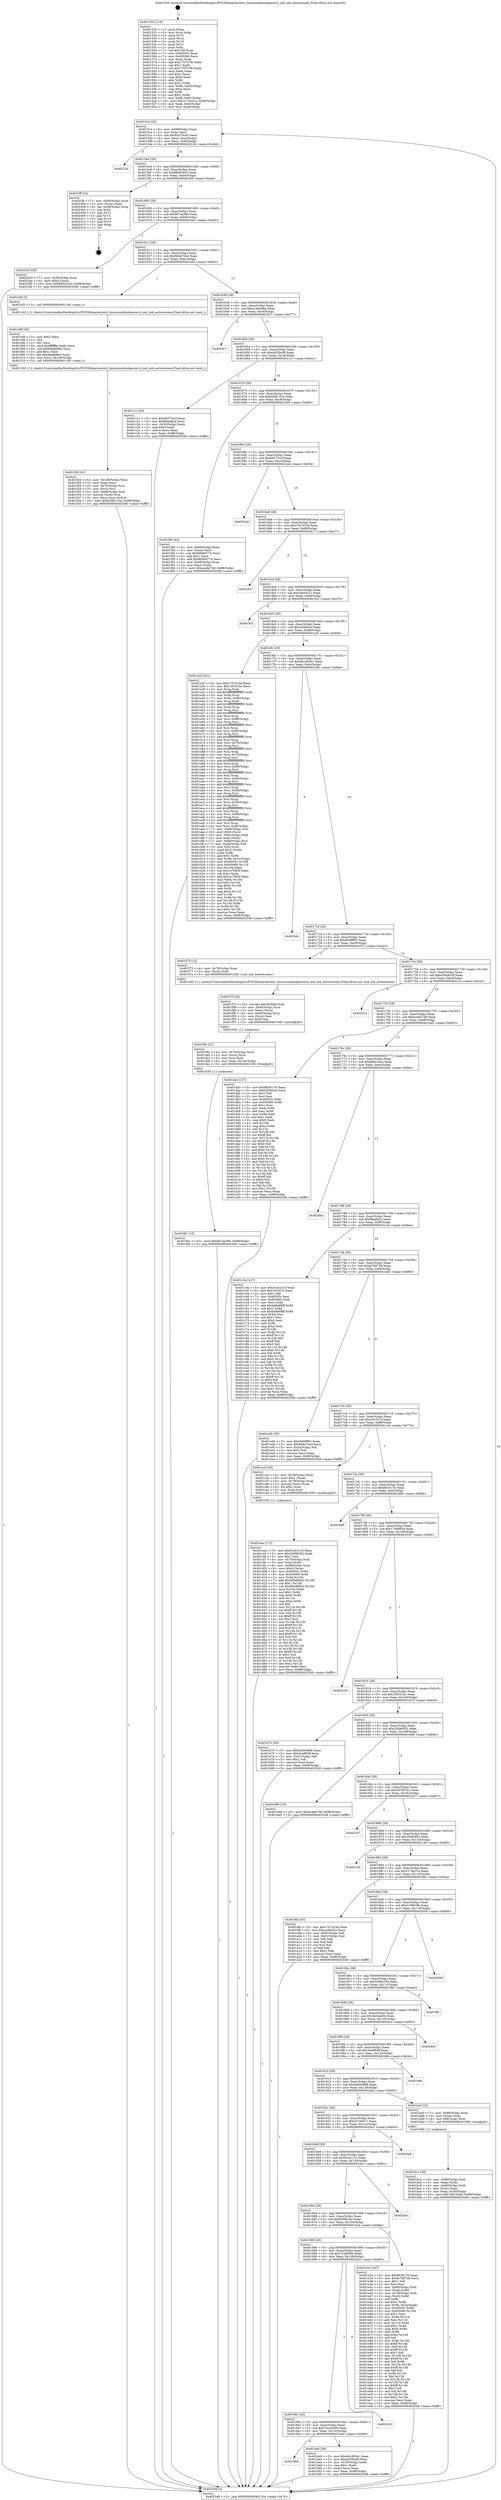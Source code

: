 digraph "0x401550" {
  label = "0x401550 (/mnt/c/Users/mathe/Desktop/tcc/POCII/binaries/extr_linuxsoundusbpower.h_snd_usb_autoresume_Final-ollvm.out::main(0))"
  labelloc = "t"
  node[shape=record]

  Entry [label="",width=0.3,height=0.3,shape=circle,fillcolor=black,style=filled]
  "0x4015c4" [label="{
     0x4015c4 [32]\l
     | [instrs]\l
     &nbsp;&nbsp;0x4015c4 \<+6\>: mov -0x98(%rbp),%eax\l
     &nbsp;&nbsp;0x4015ca \<+2\>: mov %eax,%ecx\l
     &nbsp;&nbsp;0x4015cc \<+6\>: sub $0x82e70c83,%ecx\l
     &nbsp;&nbsp;0x4015d2 \<+6\>: mov %eax,-0xac(%rbp)\l
     &nbsp;&nbsp;0x4015d8 \<+6\>: mov %ecx,-0xb0(%rbp)\l
     &nbsp;&nbsp;0x4015de \<+6\>: je 000000000040222d \<main+0xcdd\>\l
  }"]
  "0x40222d" [label="{
     0x40222d\l
  }", style=dashed]
  "0x4015e4" [label="{
     0x4015e4 [28]\l
     | [instrs]\l
     &nbsp;&nbsp;0x4015e4 \<+5\>: jmp 00000000004015e9 \<main+0x99\>\l
     &nbsp;&nbsp;0x4015e9 \<+6\>: mov -0xac(%rbp),%eax\l
     &nbsp;&nbsp;0x4015ef \<+5\>: sub $0x8800c420,%eax\l
     &nbsp;&nbsp;0x4015f4 \<+6\>: mov %eax,-0xb4(%rbp)\l
     &nbsp;&nbsp;0x4015fa \<+6\>: je 00000000004023ff \<main+0xeaf\>\l
  }"]
  Exit [label="",width=0.3,height=0.3,shape=circle,fillcolor=black,style=filled,peripheries=2]
  "0x4023ff" [label="{
     0x4023ff [24]\l
     | [instrs]\l
     &nbsp;&nbsp;0x4023ff \<+7\>: mov -0x90(%rbp),%rax\l
     &nbsp;&nbsp;0x402406 \<+2\>: mov (%rax),%eax\l
     &nbsp;&nbsp;0x402408 \<+4\>: lea -0x28(%rbp),%rsp\l
     &nbsp;&nbsp;0x40240c \<+1\>: pop %rbx\l
     &nbsp;&nbsp;0x40240d \<+2\>: pop %r12\l
     &nbsp;&nbsp;0x40240f \<+2\>: pop %r13\l
     &nbsp;&nbsp;0x402411 \<+2\>: pop %r14\l
     &nbsp;&nbsp;0x402413 \<+2\>: pop %r15\l
     &nbsp;&nbsp;0x402415 \<+1\>: pop %rbp\l
     &nbsp;&nbsp;0x402416 \<+1\>: ret\l
  }"]
  "0x401600" [label="{
     0x401600 [28]\l
     | [instrs]\l
     &nbsp;&nbsp;0x401600 \<+5\>: jmp 0000000000401605 \<main+0xb5\>\l
     &nbsp;&nbsp;0x401605 \<+6\>: mov -0xac(%rbp),%eax\l
     &nbsp;&nbsp;0x40160b \<+5\>: sub $0x9b7aa390,%eax\l
     &nbsp;&nbsp;0x401610 \<+6\>: mov %eax,-0xb8(%rbp)\l
     &nbsp;&nbsp;0x401616 \<+6\>: je 00000000004023e3 \<main+0xe93\>\l
  }"]
  "0x401fb1" [label="{
     0x401fb1 [15]\l
     | [instrs]\l
     &nbsp;&nbsp;0x401fb1 \<+10\>: movl $0x9b7aa390,-0x98(%rbp)\l
     &nbsp;&nbsp;0x401fbb \<+5\>: jmp 0000000000402548 \<main+0xff8\>\l
  }"]
  "0x4023e3" [label="{
     0x4023e3 [28]\l
     | [instrs]\l
     &nbsp;&nbsp;0x4023e3 \<+7\>: mov -0x90(%rbp),%rax\l
     &nbsp;&nbsp;0x4023ea \<+6\>: movl $0x0,(%rax)\l
     &nbsp;&nbsp;0x4023f0 \<+10\>: movl $0x8800c420,-0x98(%rbp)\l
     &nbsp;&nbsp;0x4023fa \<+5\>: jmp 0000000000402548 \<main+0xff8\>\l
  }"]
  "0x40161c" [label="{
     0x40161c [28]\l
     | [instrs]\l
     &nbsp;&nbsp;0x40161c \<+5\>: jmp 0000000000401621 \<main+0xd1\>\l
     &nbsp;&nbsp;0x401621 \<+6\>: mov -0xac(%rbp),%eax\l
     &nbsp;&nbsp;0x401627 \<+5\>: sub $0x9d4e70a3,%eax\l
     &nbsp;&nbsp;0x40162c \<+6\>: mov %eax,-0xbc(%rbp)\l
     &nbsp;&nbsp;0x401632 \<+6\>: je 0000000000401ef3 \<main+0x9a3\>\l
  }"]
  "0x401f9c" [label="{
     0x401f9c [21]\l
     | [instrs]\l
     &nbsp;&nbsp;0x401f9c \<+4\>: mov -0x70(%rbp),%rcx\l
     &nbsp;&nbsp;0x401fa0 \<+3\>: mov (%rcx),%rcx\l
     &nbsp;&nbsp;0x401fa3 \<+3\>: mov %rcx,%rdi\l
     &nbsp;&nbsp;0x401fa6 \<+6\>: mov %eax,-0x14c(%rbp)\l
     &nbsp;&nbsp;0x401fac \<+5\>: call 0000000000401030 \<free@plt\>\l
     | [calls]\l
     &nbsp;&nbsp;0x401030 \{1\} (unknown)\l
  }"]
  "0x401ef3" [label="{
     0x401ef3 [5]\l
     | [instrs]\l
     &nbsp;&nbsp;0x401ef3 \<+5\>: call 0000000000401160 \<next_i\>\l
     | [calls]\l
     &nbsp;&nbsp;0x401160 \{1\} (/mnt/c/Users/mathe/Desktop/tcc/POCII/binaries/extr_linuxsoundusbpower.h_snd_usb_autoresume_Final-ollvm.out::next_i)\l
  }"]
  "0x401638" [label="{
     0x401638 [28]\l
     | [instrs]\l
     &nbsp;&nbsp;0x401638 \<+5\>: jmp 000000000040163d \<main+0xed\>\l
     &nbsp;&nbsp;0x40163d \<+6\>: mov -0xac(%rbp),%eax\l
     &nbsp;&nbsp;0x401643 \<+5\>: sub $0xa16b406a,%eax\l
     &nbsp;&nbsp;0x401648 \<+6\>: mov %eax,-0xc0(%rbp)\l
     &nbsp;&nbsp;0x40164e \<+6\>: je 00000000004020c7 \<main+0xb77\>\l
  }"]
  "0x401f7f" [label="{
     0x401f7f [29]\l
     | [instrs]\l
     &nbsp;&nbsp;0x401f7f \<+10\>: movabs $0x4030d6,%rdi\l
     &nbsp;&nbsp;0x401f89 \<+4\>: mov -0x60(%rbp),%rcx\l
     &nbsp;&nbsp;0x401f8d \<+2\>: mov %eax,(%rcx)\l
     &nbsp;&nbsp;0x401f8f \<+4\>: mov -0x60(%rbp),%rcx\l
     &nbsp;&nbsp;0x401f93 \<+2\>: mov (%rcx),%esi\l
     &nbsp;&nbsp;0x401f95 \<+2\>: mov $0x0,%al\l
     &nbsp;&nbsp;0x401f97 \<+5\>: call 0000000000401040 \<printf@plt\>\l
     | [calls]\l
     &nbsp;&nbsp;0x401040 \{1\} (unknown)\l
  }"]
  "0x4020c7" [label="{
     0x4020c7\l
  }", style=dashed]
  "0x401654" [label="{
     0x401654 [28]\l
     | [instrs]\l
     &nbsp;&nbsp;0x401654 \<+5\>: jmp 0000000000401659 \<main+0x109\>\l
     &nbsp;&nbsp;0x401659 \<+6\>: mov -0xac(%rbp),%eax\l
     &nbsp;&nbsp;0x40165f \<+5\>: sub $0xad35bcf8,%eax\l
     &nbsp;&nbsp;0x401664 \<+6\>: mov %eax,-0xc4(%rbp)\l
     &nbsp;&nbsp;0x40166a \<+6\>: je 0000000000401c1c \<main+0x6cc\>\l
  }"]
  "0x401f20" [label="{
     0x401f20 [41]\l
     | [instrs]\l
     &nbsp;&nbsp;0x401f20 \<+6\>: mov -0x148(%rbp),%ecx\l
     &nbsp;&nbsp;0x401f26 \<+3\>: imul %eax,%ecx\l
     &nbsp;&nbsp;0x401f29 \<+4\>: mov -0x70(%rbp),%rsi\l
     &nbsp;&nbsp;0x401f2d \<+3\>: mov (%rsi),%rsi\l
     &nbsp;&nbsp;0x401f30 \<+4\>: mov -0x68(%rbp),%rdi\l
     &nbsp;&nbsp;0x401f34 \<+3\>: movslq (%rdi),%rdi\l
     &nbsp;&nbsp;0x401f37 \<+3\>: mov %ecx,(%rsi,%rdi,4)\l
     &nbsp;&nbsp;0x401f3a \<+10\>: movl $0xb2d81334,-0x98(%rbp)\l
     &nbsp;&nbsp;0x401f44 \<+5\>: jmp 0000000000402548 \<main+0xff8\>\l
  }"]
  "0x401c1c" [label="{
     0x401c1c [30]\l
     | [instrs]\l
     &nbsp;&nbsp;0x401c1c \<+5\>: mov $0xbb573ccf,%eax\l
     &nbsp;&nbsp;0x401c21 \<+5\>: mov $0xf0eafd2a,%ecx\l
     &nbsp;&nbsp;0x401c26 \<+3\>: mov -0x30(%rbp),%edx\l
     &nbsp;&nbsp;0x401c29 \<+3\>: cmp $0x0,%edx\l
     &nbsp;&nbsp;0x401c2c \<+3\>: cmove %ecx,%eax\l
     &nbsp;&nbsp;0x401c2f \<+6\>: mov %eax,-0x98(%rbp)\l
     &nbsp;&nbsp;0x401c35 \<+5\>: jmp 0000000000402548 \<main+0xff8\>\l
  }"]
  "0x401670" [label="{
     0x401670 [28]\l
     | [instrs]\l
     &nbsp;&nbsp;0x401670 \<+5\>: jmp 0000000000401675 \<main+0x125\>\l
     &nbsp;&nbsp;0x401675 \<+6\>: mov -0xac(%rbp),%eax\l
     &nbsp;&nbsp;0x40167b \<+5\>: sub $0xb2d81334,%eax\l
     &nbsp;&nbsp;0x401680 \<+6\>: mov %eax,-0xc8(%rbp)\l
     &nbsp;&nbsp;0x401686 \<+6\>: je 0000000000401f49 \<main+0x9f9\>\l
  }"]
  "0x401ef8" [label="{
     0x401ef8 [40]\l
     | [instrs]\l
     &nbsp;&nbsp;0x401ef8 \<+5\>: mov $0x2,%ecx\l
     &nbsp;&nbsp;0x401efd \<+1\>: cltd\l
     &nbsp;&nbsp;0x401efe \<+2\>: idiv %ecx\l
     &nbsp;&nbsp;0x401f00 \<+6\>: imul $0xfffffffe,%edx,%ecx\l
     &nbsp;&nbsp;0x401f06 \<+6\>: sub $0x8de8e8b0,%ecx\l
     &nbsp;&nbsp;0x401f0c \<+3\>: add $0x1,%ecx\l
     &nbsp;&nbsp;0x401f0f \<+6\>: add $0x8de8e8b0,%ecx\l
     &nbsp;&nbsp;0x401f15 \<+6\>: mov %ecx,-0x148(%rbp)\l
     &nbsp;&nbsp;0x401f1b \<+5\>: call 0000000000401160 \<next_i\>\l
     | [calls]\l
     &nbsp;&nbsp;0x401160 \{1\} (/mnt/c/Users/mathe/Desktop/tcc/POCII/binaries/extr_linuxsoundusbpower.h_snd_usb_autoresume_Final-ollvm.out::next_i)\l
  }"]
  "0x401f49" [label="{
     0x401f49 [42]\l
     | [instrs]\l
     &nbsp;&nbsp;0x401f49 \<+4\>: mov -0x68(%rbp),%rax\l
     &nbsp;&nbsp;0x401f4d \<+2\>: mov (%rax),%ecx\l
     &nbsp;&nbsp;0x401f4f \<+6\>: sub $0x8066d774,%ecx\l
     &nbsp;&nbsp;0x401f55 \<+3\>: add $0x1,%ecx\l
     &nbsp;&nbsp;0x401f58 \<+6\>: add $0x8066d774,%ecx\l
     &nbsp;&nbsp;0x401f5e \<+4\>: mov -0x68(%rbp),%rax\l
     &nbsp;&nbsp;0x401f62 \<+2\>: mov %ecx,(%rax)\l
     &nbsp;&nbsp;0x401f64 \<+10\>: movl $0xeca6d748,-0x98(%rbp)\l
     &nbsp;&nbsp;0x401f6e \<+5\>: jmp 0000000000402548 \<main+0xff8\>\l
  }"]
  "0x40168c" [label="{
     0x40168c [28]\l
     | [instrs]\l
     &nbsp;&nbsp;0x40168c \<+5\>: jmp 0000000000401691 \<main+0x141\>\l
     &nbsp;&nbsp;0x401691 \<+6\>: mov -0xac(%rbp),%eax\l
     &nbsp;&nbsp;0x401697 \<+5\>: sub $0xbb573ccf,%eax\l
     &nbsp;&nbsp;0x40169c \<+6\>: mov %eax,-0xcc(%rbp)\l
     &nbsp;&nbsp;0x4016a2 \<+6\>: je 00000000004022a4 \<main+0xd54\>\l
  }"]
  "0x401cea" [label="{
     0x401cea [172]\l
     | [instrs]\l
     &nbsp;&nbsp;0x401cea \<+5\>: mov $0x5ccb1c10,%ecx\l
     &nbsp;&nbsp;0x401cef \<+5\>: mov $0x22696502,%edx\l
     &nbsp;&nbsp;0x401cf4 \<+3\>: mov $0x1,%sil\l
     &nbsp;&nbsp;0x401cf7 \<+4\>: mov -0x70(%rbp),%rdi\l
     &nbsp;&nbsp;0x401cfb \<+3\>: mov %rax,(%rdi)\l
     &nbsp;&nbsp;0x401cfe \<+4\>: mov -0x68(%rbp),%rax\l
     &nbsp;&nbsp;0x401d02 \<+6\>: movl $0x0,(%rax)\l
     &nbsp;&nbsp;0x401d08 \<+8\>: mov 0x40505c,%r8d\l
     &nbsp;&nbsp;0x401d10 \<+8\>: mov 0x405060,%r9d\l
     &nbsp;&nbsp;0x401d18 \<+3\>: mov %r8d,%r10d\l
     &nbsp;&nbsp;0x401d1b \<+7\>: add $0x665d6802,%r10d\l
     &nbsp;&nbsp;0x401d22 \<+4\>: sub $0x1,%r10d\l
     &nbsp;&nbsp;0x401d26 \<+7\>: sub $0x665d6802,%r10d\l
     &nbsp;&nbsp;0x401d2d \<+4\>: imul %r10d,%r8d\l
     &nbsp;&nbsp;0x401d31 \<+4\>: and $0x1,%r8d\l
     &nbsp;&nbsp;0x401d35 \<+4\>: cmp $0x0,%r8d\l
     &nbsp;&nbsp;0x401d39 \<+4\>: sete %r11b\l
     &nbsp;&nbsp;0x401d3d \<+4\>: cmp $0xa,%r9d\l
     &nbsp;&nbsp;0x401d41 \<+3\>: setl %bl\l
     &nbsp;&nbsp;0x401d44 \<+3\>: mov %r11b,%r14b\l
     &nbsp;&nbsp;0x401d47 \<+4\>: xor $0xff,%r14b\l
     &nbsp;&nbsp;0x401d4b \<+3\>: mov %bl,%r15b\l
     &nbsp;&nbsp;0x401d4e \<+4\>: xor $0xff,%r15b\l
     &nbsp;&nbsp;0x401d52 \<+4\>: xor $0x1,%sil\l
     &nbsp;&nbsp;0x401d56 \<+3\>: mov %r14b,%r12b\l
     &nbsp;&nbsp;0x401d59 \<+4\>: and $0xff,%r12b\l
     &nbsp;&nbsp;0x401d5d \<+3\>: and %sil,%r11b\l
     &nbsp;&nbsp;0x401d60 \<+3\>: mov %r15b,%r13b\l
     &nbsp;&nbsp;0x401d63 \<+4\>: and $0xff,%r13b\l
     &nbsp;&nbsp;0x401d67 \<+3\>: and %sil,%bl\l
     &nbsp;&nbsp;0x401d6a \<+3\>: or %r11b,%r12b\l
     &nbsp;&nbsp;0x401d6d \<+3\>: or %bl,%r13b\l
     &nbsp;&nbsp;0x401d70 \<+3\>: xor %r13b,%r12b\l
     &nbsp;&nbsp;0x401d73 \<+3\>: or %r15b,%r14b\l
     &nbsp;&nbsp;0x401d76 \<+4\>: xor $0xff,%r14b\l
     &nbsp;&nbsp;0x401d7a \<+4\>: or $0x1,%sil\l
     &nbsp;&nbsp;0x401d7e \<+3\>: and %sil,%r14b\l
     &nbsp;&nbsp;0x401d81 \<+3\>: or %r14b,%r12b\l
     &nbsp;&nbsp;0x401d84 \<+4\>: test $0x1,%r12b\l
     &nbsp;&nbsp;0x401d88 \<+3\>: cmovne %edx,%ecx\l
     &nbsp;&nbsp;0x401d8b \<+6\>: mov %ecx,-0x98(%rbp)\l
     &nbsp;&nbsp;0x401d91 \<+5\>: jmp 0000000000402548 \<main+0xff8\>\l
  }"]
  "0x4022a4" [label="{
     0x4022a4\l
  }", style=dashed]
  "0x4016a8" [label="{
     0x4016a8 [28]\l
     | [instrs]\l
     &nbsp;&nbsp;0x4016a8 \<+5\>: jmp 00000000004016ad \<main+0x15d\>\l
     &nbsp;&nbsp;0x4016ad \<+6\>: mov -0xac(%rbp),%eax\l
     &nbsp;&nbsp;0x4016b3 \<+5\>: sub $0xc7d7433d,%eax\l
     &nbsp;&nbsp;0x4016b8 \<+6\>: mov %eax,-0xd0(%rbp)\l
     &nbsp;&nbsp;0x4016be \<+6\>: je 0000000000402417 \<main+0xec7\>\l
  }"]
  "0x4019b8" [label="{
     0x4019b8\l
  }", style=dashed]
  "0x402417" [label="{
     0x402417\l
  }", style=dashed]
  "0x4016c4" [label="{
     0x4016c4 [28]\l
     | [instrs]\l
     &nbsp;&nbsp;0x4016c4 \<+5\>: jmp 00000000004016c9 \<main+0x179\>\l
     &nbsp;&nbsp;0x4016c9 \<+6\>: mov -0xac(%rbp),%eax\l
     &nbsp;&nbsp;0x4016cf \<+5\>: sub $0xc9c03c21,%eax\l
     &nbsp;&nbsp;0x4016d4 \<+6\>: mov %eax,-0xd4(%rbp)\l
     &nbsp;&nbsp;0x4016da \<+6\>: je 0000000000401fc0 \<main+0xa70\>\l
  }"]
  "0x401be0" [label="{
     0x401be0 [30]\l
     | [instrs]\l
     &nbsp;&nbsp;0x401be0 \<+5\>: mov $0xdb1d05e1,%eax\l
     &nbsp;&nbsp;0x401be5 \<+5\>: mov $0xad35bcf8,%ecx\l
     &nbsp;&nbsp;0x401bea \<+3\>: mov -0x30(%rbp),%edx\l
     &nbsp;&nbsp;0x401bed \<+3\>: cmp $0x1,%edx\l
     &nbsp;&nbsp;0x401bf0 \<+3\>: cmovl %ecx,%eax\l
     &nbsp;&nbsp;0x401bf3 \<+6\>: mov %eax,-0x98(%rbp)\l
     &nbsp;&nbsp;0x401bf9 \<+5\>: jmp 0000000000402548 \<main+0xff8\>\l
  }"]
  "0x401fc0" [label="{
     0x401fc0\l
  }", style=dashed]
  "0x4016e0" [label="{
     0x4016e0 [28]\l
     | [instrs]\l
     &nbsp;&nbsp;0x4016e0 \<+5\>: jmp 00000000004016e5 \<main+0x195\>\l
     &nbsp;&nbsp;0x4016e5 \<+6\>: mov -0xac(%rbp),%eax\l
     &nbsp;&nbsp;0x4016eb \<+5\>: sub $0xce38ef1e,%eax\l
     &nbsp;&nbsp;0x4016f0 \<+6\>: mov %eax,-0xd8(%rbp)\l
     &nbsp;&nbsp;0x4016f6 \<+6\>: je 0000000000401a2f \<main+0x4df\>\l
  }"]
  "0x40199c" [label="{
     0x40199c [28]\l
     | [instrs]\l
     &nbsp;&nbsp;0x40199c \<+5\>: jmp 00000000004019a1 \<main+0x451\>\l
     &nbsp;&nbsp;0x4019a1 \<+6\>: mov -0xac(%rbp),%eax\l
     &nbsp;&nbsp;0x4019a7 \<+5\>: sub $0x74a102dd,%eax\l
     &nbsp;&nbsp;0x4019ac \<+6\>: mov %eax,-0x13c(%rbp)\l
     &nbsp;&nbsp;0x4019b2 \<+6\>: je 0000000000401be0 \<main+0x690\>\l
  }"]
  "0x401a2f" [label="{
     0x401a2f [321]\l
     | [instrs]\l
     &nbsp;&nbsp;0x401a2f \<+5\>: mov $0xc7d7433d,%eax\l
     &nbsp;&nbsp;0x401a34 \<+5\>: mov $0x1f9521bc,%ecx\l
     &nbsp;&nbsp;0x401a39 \<+3\>: mov %rsp,%rdx\l
     &nbsp;&nbsp;0x401a3c \<+4\>: add $0xfffffffffffffff0,%rdx\l
     &nbsp;&nbsp;0x401a40 \<+3\>: mov %rdx,%rsp\l
     &nbsp;&nbsp;0x401a43 \<+7\>: mov %rdx,-0x90(%rbp)\l
     &nbsp;&nbsp;0x401a4a \<+3\>: mov %rsp,%rdx\l
     &nbsp;&nbsp;0x401a4d \<+4\>: add $0xfffffffffffffff0,%rdx\l
     &nbsp;&nbsp;0x401a51 \<+3\>: mov %rdx,%rsp\l
     &nbsp;&nbsp;0x401a54 \<+3\>: mov %rsp,%rsi\l
     &nbsp;&nbsp;0x401a57 \<+4\>: add $0xfffffffffffffff0,%rsi\l
     &nbsp;&nbsp;0x401a5b \<+3\>: mov %rsi,%rsp\l
     &nbsp;&nbsp;0x401a5e \<+7\>: mov %rsi,-0x88(%rbp)\l
     &nbsp;&nbsp;0x401a65 \<+3\>: mov %rsp,%rsi\l
     &nbsp;&nbsp;0x401a68 \<+4\>: add $0xfffffffffffffff0,%rsi\l
     &nbsp;&nbsp;0x401a6c \<+3\>: mov %rsi,%rsp\l
     &nbsp;&nbsp;0x401a6f \<+4\>: mov %rsi,-0x80(%rbp)\l
     &nbsp;&nbsp;0x401a73 \<+3\>: mov %rsp,%rsi\l
     &nbsp;&nbsp;0x401a76 \<+4\>: add $0xfffffffffffffff0,%rsi\l
     &nbsp;&nbsp;0x401a7a \<+3\>: mov %rsi,%rsp\l
     &nbsp;&nbsp;0x401a7d \<+4\>: mov %rsi,-0x78(%rbp)\l
     &nbsp;&nbsp;0x401a81 \<+3\>: mov %rsp,%rsi\l
     &nbsp;&nbsp;0x401a84 \<+4\>: add $0xfffffffffffffff0,%rsi\l
     &nbsp;&nbsp;0x401a88 \<+3\>: mov %rsi,%rsp\l
     &nbsp;&nbsp;0x401a8b \<+4\>: mov %rsi,-0x70(%rbp)\l
     &nbsp;&nbsp;0x401a8f \<+3\>: mov %rsp,%rsi\l
     &nbsp;&nbsp;0x401a92 \<+4\>: add $0xfffffffffffffff0,%rsi\l
     &nbsp;&nbsp;0x401a96 \<+3\>: mov %rsi,%rsp\l
     &nbsp;&nbsp;0x401a99 \<+4\>: mov %rsi,-0x68(%rbp)\l
     &nbsp;&nbsp;0x401a9d \<+3\>: mov %rsp,%rsi\l
     &nbsp;&nbsp;0x401aa0 \<+4\>: add $0xfffffffffffffff0,%rsi\l
     &nbsp;&nbsp;0x401aa4 \<+3\>: mov %rsi,%rsp\l
     &nbsp;&nbsp;0x401aa7 \<+4\>: mov %rsi,-0x60(%rbp)\l
     &nbsp;&nbsp;0x401aab \<+3\>: mov %rsp,%rsi\l
     &nbsp;&nbsp;0x401aae \<+4\>: add $0xfffffffffffffff0,%rsi\l
     &nbsp;&nbsp;0x401ab2 \<+3\>: mov %rsi,%rsp\l
     &nbsp;&nbsp;0x401ab5 \<+4\>: mov %rsi,-0x58(%rbp)\l
     &nbsp;&nbsp;0x401ab9 \<+3\>: mov %rsp,%rsi\l
     &nbsp;&nbsp;0x401abc \<+4\>: add $0xfffffffffffffff0,%rsi\l
     &nbsp;&nbsp;0x401ac0 \<+3\>: mov %rsi,%rsp\l
     &nbsp;&nbsp;0x401ac3 \<+4\>: mov %rsi,-0x50(%rbp)\l
     &nbsp;&nbsp;0x401ac7 \<+3\>: mov %rsp,%rsi\l
     &nbsp;&nbsp;0x401aca \<+4\>: add $0xfffffffffffffff0,%rsi\l
     &nbsp;&nbsp;0x401ace \<+3\>: mov %rsi,%rsp\l
     &nbsp;&nbsp;0x401ad1 \<+4\>: mov %rsi,-0x48(%rbp)\l
     &nbsp;&nbsp;0x401ad5 \<+3\>: mov %rsp,%rsi\l
     &nbsp;&nbsp;0x401ad8 \<+4\>: add $0xfffffffffffffff0,%rsi\l
     &nbsp;&nbsp;0x401adc \<+3\>: mov %rsi,%rsp\l
     &nbsp;&nbsp;0x401adf \<+4\>: mov %rsi,-0x40(%rbp)\l
     &nbsp;&nbsp;0x401ae3 \<+7\>: mov -0x90(%rbp),%rsi\l
     &nbsp;&nbsp;0x401aea \<+6\>: movl $0x0,(%rsi)\l
     &nbsp;&nbsp;0x401af0 \<+6\>: mov -0x9c(%rbp),%edi\l
     &nbsp;&nbsp;0x401af6 \<+2\>: mov %edi,(%rdx)\l
     &nbsp;&nbsp;0x401af8 \<+7\>: mov -0x88(%rbp),%rsi\l
     &nbsp;&nbsp;0x401aff \<+7\>: mov -0xa8(%rbp),%r8\l
     &nbsp;&nbsp;0x401b06 \<+3\>: mov %r8,(%rsi)\l
     &nbsp;&nbsp;0x401b09 \<+3\>: cmpl $0x2,(%rdx)\l
     &nbsp;&nbsp;0x401b0c \<+4\>: setne %r9b\l
     &nbsp;&nbsp;0x401b10 \<+4\>: and $0x1,%r9b\l
     &nbsp;&nbsp;0x401b14 \<+4\>: mov %r9b,-0x31(%rbp)\l
     &nbsp;&nbsp;0x401b18 \<+8\>: mov 0x40505c,%r10d\l
     &nbsp;&nbsp;0x401b20 \<+8\>: mov 0x405060,%r11d\l
     &nbsp;&nbsp;0x401b28 \<+3\>: mov %r10d,%ebx\l
     &nbsp;&nbsp;0x401b2b \<+6\>: sub $0x1e7f4f3f,%ebx\l
     &nbsp;&nbsp;0x401b31 \<+3\>: sub $0x1,%ebx\l
     &nbsp;&nbsp;0x401b34 \<+6\>: add $0x1e7f4f3f,%ebx\l
     &nbsp;&nbsp;0x401b3a \<+4\>: imul %ebx,%r10d\l
     &nbsp;&nbsp;0x401b3e \<+4\>: and $0x1,%r10d\l
     &nbsp;&nbsp;0x401b42 \<+4\>: cmp $0x0,%r10d\l
     &nbsp;&nbsp;0x401b46 \<+4\>: sete %r9b\l
     &nbsp;&nbsp;0x401b4a \<+4\>: cmp $0xa,%r11d\l
     &nbsp;&nbsp;0x401b4e \<+4\>: setl %r14b\l
     &nbsp;&nbsp;0x401b52 \<+3\>: mov %r9b,%r15b\l
     &nbsp;&nbsp;0x401b55 \<+3\>: and %r14b,%r15b\l
     &nbsp;&nbsp;0x401b58 \<+3\>: xor %r14b,%r9b\l
     &nbsp;&nbsp;0x401b5b \<+3\>: or %r9b,%r15b\l
     &nbsp;&nbsp;0x401b5e \<+4\>: test $0x1,%r15b\l
     &nbsp;&nbsp;0x401b62 \<+3\>: cmovne %ecx,%eax\l
     &nbsp;&nbsp;0x401b65 \<+6\>: mov %eax,-0x98(%rbp)\l
     &nbsp;&nbsp;0x401b6b \<+5\>: jmp 0000000000402548 \<main+0xff8\>\l
  }"]
  "0x4016fc" [label="{
     0x4016fc [28]\l
     | [instrs]\l
     &nbsp;&nbsp;0x4016fc \<+5\>: jmp 0000000000401701 \<main+0x1b1\>\l
     &nbsp;&nbsp;0x401701 \<+6\>: mov -0xac(%rbp),%eax\l
     &nbsp;&nbsp;0x401707 \<+5\>: sub $0xdb1d05e1,%eax\l
     &nbsp;&nbsp;0x40170c \<+6\>: mov %eax,-0xdc(%rbp)\l
     &nbsp;&nbsp;0x401712 \<+6\>: je 0000000000401bfe \<main+0x6ae\>\l
  }"]
  "0x4022b3" [label="{
     0x4022b3\l
  }", style=dashed]
  "0x401bfe" [label="{
     0x401bfe\l
  }", style=dashed]
  "0x401718" [label="{
     0x401718 [28]\l
     | [instrs]\l
     &nbsp;&nbsp;0x401718 \<+5\>: jmp 000000000040171d \<main+0x1cd\>\l
     &nbsp;&nbsp;0x40171d \<+6\>: mov -0xac(%rbp),%eax\l
     &nbsp;&nbsp;0x401723 \<+5\>: sub $0xdb58ff53,%eax\l
     &nbsp;&nbsp;0x401728 \<+6\>: mov %eax,-0xe0(%rbp)\l
     &nbsp;&nbsp;0x40172e \<+6\>: je 0000000000401f73 \<main+0xa23\>\l
  }"]
  "0x401980" [label="{
     0x401980 [28]\l
     | [instrs]\l
     &nbsp;&nbsp;0x401980 \<+5\>: jmp 0000000000401985 \<main+0x435\>\l
     &nbsp;&nbsp;0x401985 \<+6\>: mov -0xac(%rbp),%eax\l
     &nbsp;&nbsp;0x40198b \<+5\>: sub $0x7228f000,%eax\l
     &nbsp;&nbsp;0x401990 \<+6\>: mov %eax,-0x138(%rbp)\l
     &nbsp;&nbsp;0x401996 \<+6\>: je 00000000004022b3 \<main+0xd63\>\l
  }"]
  "0x401f73" [label="{
     0x401f73 [12]\l
     | [instrs]\l
     &nbsp;&nbsp;0x401f73 \<+4\>: mov -0x70(%rbp),%rax\l
     &nbsp;&nbsp;0x401f77 \<+3\>: mov (%rax),%rdi\l
     &nbsp;&nbsp;0x401f7a \<+5\>: call 00000000004013d0 \<snd_usb_autoresume\>\l
     | [calls]\l
     &nbsp;&nbsp;0x4013d0 \{1\} (/mnt/c/Users/mathe/Desktop/tcc/POCII/binaries/extr_linuxsoundusbpower.h_snd_usb_autoresume_Final-ollvm.out::snd_usb_autoresume)\l
  }"]
  "0x401734" [label="{
     0x401734 [28]\l
     | [instrs]\l
     &nbsp;&nbsp;0x401734 \<+5\>: jmp 0000000000401739 \<main+0x1e9\>\l
     &nbsp;&nbsp;0x401739 \<+6\>: mov -0xac(%rbp),%eax\l
     &nbsp;&nbsp;0x40173f \<+5\>: sub $0xe39442c8,%eax\l
     &nbsp;&nbsp;0x401744 \<+6\>: mov %eax,-0xe4(%rbp)\l
     &nbsp;&nbsp;0x40174a \<+6\>: je 000000000040221e \<main+0xcce\>\l
  }"]
  "0x401e2e" [label="{
     0x401e2e [167]\l
     | [instrs]\l
     &nbsp;&nbsp;0x401e2e \<+5\>: mov $0x8830176,%eax\l
     &nbsp;&nbsp;0x401e33 \<+5\>: mov $0xfe708728,%ecx\l
     &nbsp;&nbsp;0x401e38 \<+2\>: mov $0x1,%dl\l
     &nbsp;&nbsp;0x401e3a \<+2\>: xor %esi,%esi\l
     &nbsp;&nbsp;0x401e3c \<+4\>: mov -0x68(%rbp),%rdi\l
     &nbsp;&nbsp;0x401e40 \<+3\>: mov (%rdi),%r8d\l
     &nbsp;&nbsp;0x401e43 \<+4\>: mov -0x78(%rbp),%rdi\l
     &nbsp;&nbsp;0x401e47 \<+3\>: cmp (%rdi),%r8d\l
     &nbsp;&nbsp;0x401e4a \<+4\>: setl %r9b\l
     &nbsp;&nbsp;0x401e4e \<+4\>: and $0x1,%r9b\l
     &nbsp;&nbsp;0x401e52 \<+4\>: mov %r9b,-0x2a(%rbp)\l
     &nbsp;&nbsp;0x401e56 \<+8\>: mov 0x40505c,%r8d\l
     &nbsp;&nbsp;0x401e5e \<+8\>: mov 0x405060,%r10d\l
     &nbsp;&nbsp;0x401e66 \<+3\>: sub $0x1,%esi\l
     &nbsp;&nbsp;0x401e69 \<+3\>: mov %r8d,%r11d\l
     &nbsp;&nbsp;0x401e6c \<+3\>: add %esi,%r11d\l
     &nbsp;&nbsp;0x401e6f \<+4\>: imul %r11d,%r8d\l
     &nbsp;&nbsp;0x401e73 \<+4\>: and $0x1,%r8d\l
     &nbsp;&nbsp;0x401e77 \<+4\>: cmp $0x0,%r8d\l
     &nbsp;&nbsp;0x401e7b \<+4\>: sete %r9b\l
     &nbsp;&nbsp;0x401e7f \<+4\>: cmp $0xa,%r10d\l
     &nbsp;&nbsp;0x401e83 \<+3\>: setl %bl\l
     &nbsp;&nbsp;0x401e86 \<+3\>: mov %r9b,%r14b\l
     &nbsp;&nbsp;0x401e89 \<+4\>: xor $0xff,%r14b\l
     &nbsp;&nbsp;0x401e8d \<+3\>: mov %bl,%r15b\l
     &nbsp;&nbsp;0x401e90 \<+4\>: xor $0xff,%r15b\l
     &nbsp;&nbsp;0x401e94 \<+3\>: xor $0x1,%dl\l
     &nbsp;&nbsp;0x401e97 \<+3\>: mov %r14b,%r12b\l
     &nbsp;&nbsp;0x401e9a \<+4\>: and $0xff,%r12b\l
     &nbsp;&nbsp;0x401e9e \<+3\>: and %dl,%r9b\l
     &nbsp;&nbsp;0x401ea1 \<+3\>: mov %r15b,%r13b\l
     &nbsp;&nbsp;0x401ea4 \<+4\>: and $0xff,%r13b\l
     &nbsp;&nbsp;0x401ea8 \<+2\>: and %dl,%bl\l
     &nbsp;&nbsp;0x401eaa \<+3\>: or %r9b,%r12b\l
     &nbsp;&nbsp;0x401ead \<+3\>: or %bl,%r13b\l
     &nbsp;&nbsp;0x401eb0 \<+3\>: xor %r13b,%r12b\l
     &nbsp;&nbsp;0x401eb3 \<+3\>: or %r15b,%r14b\l
     &nbsp;&nbsp;0x401eb6 \<+4\>: xor $0xff,%r14b\l
     &nbsp;&nbsp;0x401eba \<+3\>: or $0x1,%dl\l
     &nbsp;&nbsp;0x401ebd \<+3\>: and %dl,%r14b\l
     &nbsp;&nbsp;0x401ec0 \<+3\>: or %r14b,%r12b\l
     &nbsp;&nbsp;0x401ec3 \<+4\>: test $0x1,%r12b\l
     &nbsp;&nbsp;0x401ec7 \<+3\>: cmovne %ecx,%eax\l
     &nbsp;&nbsp;0x401eca \<+6\>: mov %eax,-0x98(%rbp)\l
     &nbsp;&nbsp;0x401ed0 \<+5\>: jmp 0000000000402548 \<main+0xff8\>\l
  }"]
  "0x40221e" [label="{
     0x40221e\l
  }", style=dashed]
  "0x401750" [label="{
     0x401750 [28]\l
     | [instrs]\l
     &nbsp;&nbsp;0x401750 \<+5\>: jmp 0000000000401755 \<main+0x205\>\l
     &nbsp;&nbsp;0x401755 \<+6\>: mov -0xac(%rbp),%eax\l
     &nbsp;&nbsp;0x40175b \<+5\>: sub $0xeca6d748,%eax\l
     &nbsp;&nbsp;0x401760 \<+6\>: mov %eax,-0xe8(%rbp)\l
     &nbsp;&nbsp;0x401766 \<+6\>: je 0000000000401da5 \<main+0x855\>\l
  }"]
  "0x401964" [label="{
     0x401964 [28]\l
     | [instrs]\l
     &nbsp;&nbsp;0x401964 \<+5\>: jmp 0000000000401969 \<main+0x419\>\l
     &nbsp;&nbsp;0x401969 \<+6\>: mov -0xac(%rbp),%eax\l
     &nbsp;&nbsp;0x40196f \<+5\>: sub $0x62f0b2ee,%eax\l
     &nbsp;&nbsp;0x401974 \<+6\>: mov %eax,-0x134(%rbp)\l
     &nbsp;&nbsp;0x40197a \<+6\>: je 0000000000401e2e \<main+0x8de\>\l
  }"]
  "0x401da5" [label="{
     0x401da5 [137]\l
     | [instrs]\l
     &nbsp;&nbsp;0x401da5 \<+5\>: mov $0x8830176,%eax\l
     &nbsp;&nbsp;0x401daa \<+5\>: mov $0x62f0b2ee,%ecx\l
     &nbsp;&nbsp;0x401daf \<+2\>: mov $0x1,%dl\l
     &nbsp;&nbsp;0x401db1 \<+2\>: xor %esi,%esi\l
     &nbsp;&nbsp;0x401db3 \<+7\>: mov 0x40505c,%edi\l
     &nbsp;&nbsp;0x401dba \<+8\>: mov 0x405060,%r8d\l
     &nbsp;&nbsp;0x401dc2 \<+3\>: sub $0x1,%esi\l
     &nbsp;&nbsp;0x401dc5 \<+3\>: mov %edi,%r9d\l
     &nbsp;&nbsp;0x401dc8 \<+3\>: add %esi,%r9d\l
     &nbsp;&nbsp;0x401dcb \<+4\>: imul %r9d,%edi\l
     &nbsp;&nbsp;0x401dcf \<+3\>: and $0x1,%edi\l
     &nbsp;&nbsp;0x401dd2 \<+3\>: cmp $0x0,%edi\l
     &nbsp;&nbsp;0x401dd5 \<+4\>: sete %r10b\l
     &nbsp;&nbsp;0x401dd9 \<+4\>: cmp $0xa,%r8d\l
     &nbsp;&nbsp;0x401ddd \<+4\>: setl %r11b\l
     &nbsp;&nbsp;0x401de1 \<+3\>: mov %r10b,%bl\l
     &nbsp;&nbsp;0x401de4 \<+3\>: xor $0xff,%bl\l
     &nbsp;&nbsp;0x401de7 \<+3\>: mov %r11b,%r14b\l
     &nbsp;&nbsp;0x401dea \<+4\>: xor $0xff,%r14b\l
     &nbsp;&nbsp;0x401dee \<+3\>: xor $0x0,%dl\l
     &nbsp;&nbsp;0x401df1 \<+3\>: mov %bl,%r15b\l
     &nbsp;&nbsp;0x401df4 \<+4\>: and $0x0,%r15b\l
     &nbsp;&nbsp;0x401df8 \<+3\>: and %dl,%r10b\l
     &nbsp;&nbsp;0x401dfb \<+3\>: mov %r14b,%r12b\l
     &nbsp;&nbsp;0x401dfe \<+4\>: and $0x0,%r12b\l
     &nbsp;&nbsp;0x401e02 \<+3\>: and %dl,%r11b\l
     &nbsp;&nbsp;0x401e05 \<+3\>: or %r10b,%r15b\l
     &nbsp;&nbsp;0x401e08 \<+3\>: or %r11b,%r12b\l
     &nbsp;&nbsp;0x401e0b \<+3\>: xor %r12b,%r15b\l
     &nbsp;&nbsp;0x401e0e \<+3\>: or %r14b,%bl\l
     &nbsp;&nbsp;0x401e11 \<+3\>: xor $0xff,%bl\l
     &nbsp;&nbsp;0x401e14 \<+3\>: or $0x0,%dl\l
     &nbsp;&nbsp;0x401e17 \<+2\>: and %dl,%bl\l
     &nbsp;&nbsp;0x401e19 \<+3\>: or %bl,%r15b\l
     &nbsp;&nbsp;0x401e1c \<+4\>: test $0x1,%r15b\l
     &nbsp;&nbsp;0x401e20 \<+3\>: cmovne %ecx,%eax\l
     &nbsp;&nbsp;0x401e23 \<+6\>: mov %eax,-0x98(%rbp)\l
     &nbsp;&nbsp;0x401e29 \<+5\>: jmp 0000000000402548 \<main+0xff8\>\l
  }"]
  "0x40176c" [label="{
     0x40176c [28]\l
     | [instrs]\l
     &nbsp;&nbsp;0x40176c \<+5\>: jmp 0000000000401771 \<main+0x221\>\l
     &nbsp;&nbsp;0x401771 \<+6\>: mov -0xac(%rbp),%eax\l
     &nbsp;&nbsp;0x401777 \<+5\>: sub $0xed9c2ea3,%eax\l
     &nbsp;&nbsp;0x40177c \<+6\>: mov %eax,-0xec(%rbp)\l
     &nbsp;&nbsp;0x401782 \<+6\>: je 00000000004024be \<main+0xf6e\>\l
  }"]
  "0x40245c" [label="{
     0x40245c\l
  }", style=dashed]
  "0x4024be" [label="{
     0x4024be\l
  }", style=dashed]
  "0x401788" [label="{
     0x401788 [28]\l
     | [instrs]\l
     &nbsp;&nbsp;0x401788 \<+5\>: jmp 000000000040178d \<main+0x23d\>\l
     &nbsp;&nbsp;0x40178d \<+6\>: mov -0xac(%rbp),%eax\l
     &nbsp;&nbsp;0x401793 \<+5\>: sub $0xf0eafd2a,%eax\l
     &nbsp;&nbsp;0x401798 \<+6\>: mov %eax,-0xf0(%rbp)\l
     &nbsp;&nbsp;0x40179e \<+6\>: je 0000000000401c3a \<main+0x6ea\>\l
  }"]
  "0x401948" [label="{
     0x401948 [28]\l
     | [instrs]\l
     &nbsp;&nbsp;0x401948 \<+5\>: jmp 000000000040194d \<main+0x3fd\>\l
     &nbsp;&nbsp;0x40194d \<+6\>: mov -0xac(%rbp),%eax\l
     &nbsp;&nbsp;0x401953 \<+5\>: sub $0x5ccb1c10,%eax\l
     &nbsp;&nbsp;0x401958 \<+6\>: mov %eax,-0x130(%rbp)\l
     &nbsp;&nbsp;0x40195e \<+6\>: je 000000000040245c \<main+0xf0c\>\l
  }"]
  "0x401c3a" [label="{
     0x401c3a [147]\l
     | [instrs]\l
     &nbsp;&nbsp;0x401c3a \<+5\>: mov $0x5ccb1c10,%eax\l
     &nbsp;&nbsp;0x401c3f \<+5\>: mov $0x10c357a,%ecx\l
     &nbsp;&nbsp;0x401c44 \<+2\>: mov $0x1,%dl\l
     &nbsp;&nbsp;0x401c46 \<+7\>: mov 0x40505c,%esi\l
     &nbsp;&nbsp;0x401c4d \<+7\>: mov 0x405060,%edi\l
     &nbsp;&nbsp;0x401c54 \<+3\>: mov %esi,%r8d\l
     &nbsp;&nbsp;0x401c57 \<+7\>: add $0xbb8a88ff,%r8d\l
     &nbsp;&nbsp;0x401c5e \<+4\>: sub $0x1,%r8d\l
     &nbsp;&nbsp;0x401c62 \<+7\>: sub $0xbb8a88ff,%r8d\l
     &nbsp;&nbsp;0x401c69 \<+4\>: imul %r8d,%esi\l
     &nbsp;&nbsp;0x401c6d \<+3\>: and $0x1,%esi\l
     &nbsp;&nbsp;0x401c70 \<+3\>: cmp $0x0,%esi\l
     &nbsp;&nbsp;0x401c73 \<+4\>: sete %r9b\l
     &nbsp;&nbsp;0x401c77 \<+3\>: cmp $0xa,%edi\l
     &nbsp;&nbsp;0x401c7a \<+4\>: setl %r10b\l
     &nbsp;&nbsp;0x401c7e \<+3\>: mov %r9b,%r11b\l
     &nbsp;&nbsp;0x401c81 \<+4\>: xor $0xff,%r11b\l
     &nbsp;&nbsp;0x401c85 \<+3\>: mov %r10b,%bl\l
     &nbsp;&nbsp;0x401c88 \<+3\>: xor $0xff,%bl\l
     &nbsp;&nbsp;0x401c8b \<+3\>: xor $0x0,%dl\l
     &nbsp;&nbsp;0x401c8e \<+3\>: mov %r11b,%r14b\l
     &nbsp;&nbsp;0x401c91 \<+4\>: and $0x0,%r14b\l
     &nbsp;&nbsp;0x401c95 \<+3\>: and %dl,%r9b\l
     &nbsp;&nbsp;0x401c98 \<+3\>: mov %bl,%r15b\l
     &nbsp;&nbsp;0x401c9b \<+4\>: and $0x0,%r15b\l
     &nbsp;&nbsp;0x401c9f \<+3\>: and %dl,%r10b\l
     &nbsp;&nbsp;0x401ca2 \<+3\>: or %r9b,%r14b\l
     &nbsp;&nbsp;0x401ca5 \<+3\>: or %r10b,%r15b\l
     &nbsp;&nbsp;0x401ca8 \<+3\>: xor %r15b,%r14b\l
     &nbsp;&nbsp;0x401cab \<+3\>: or %bl,%r11b\l
     &nbsp;&nbsp;0x401cae \<+4\>: xor $0xff,%r11b\l
     &nbsp;&nbsp;0x401cb2 \<+3\>: or $0x0,%dl\l
     &nbsp;&nbsp;0x401cb5 \<+3\>: and %dl,%r11b\l
     &nbsp;&nbsp;0x401cb8 \<+3\>: or %r11b,%r14b\l
     &nbsp;&nbsp;0x401cbb \<+4\>: test $0x1,%r14b\l
     &nbsp;&nbsp;0x401cbf \<+3\>: cmovne %ecx,%eax\l
     &nbsp;&nbsp;0x401cc2 \<+6\>: mov %eax,-0x98(%rbp)\l
     &nbsp;&nbsp;0x401cc8 \<+5\>: jmp 0000000000402548 \<main+0xff8\>\l
  }"]
  "0x4017a4" [label="{
     0x4017a4 [28]\l
     | [instrs]\l
     &nbsp;&nbsp;0x4017a4 \<+5\>: jmp 00000000004017a9 \<main+0x259\>\l
     &nbsp;&nbsp;0x4017a9 \<+6\>: mov -0xac(%rbp),%eax\l
     &nbsp;&nbsp;0x4017af \<+5\>: sub $0xfe708728,%eax\l
     &nbsp;&nbsp;0x4017b4 \<+6\>: mov %eax,-0xf4(%rbp)\l
     &nbsp;&nbsp;0x4017ba \<+6\>: je 0000000000401ed5 \<main+0x985\>\l
  }"]
  "0x4020e5" [label="{
     0x4020e5\l
  }", style=dashed]
  "0x401ed5" [label="{
     0x401ed5 [30]\l
     | [instrs]\l
     &nbsp;&nbsp;0x401ed5 \<+5\>: mov $0xdb58ff53,%eax\l
     &nbsp;&nbsp;0x401eda \<+5\>: mov $0x9d4e70a3,%ecx\l
     &nbsp;&nbsp;0x401edf \<+3\>: mov -0x2a(%rbp),%dl\l
     &nbsp;&nbsp;0x401ee2 \<+3\>: test $0x1,%dl\l
     &nbsp;&nbsp;0x401ee5 \<+3\>: cmovne %ecx,%eax\l
     &nbsp;&nbsp;0x401ee8 \<+6\>: mov %eax,-0x98(%rbp)\l
     &nbsp;&nbsp;0x401eee \<+5\>: jmp 0000000000402548 \<main+0xff8\>\l
  }"]
  "0x4017c0" [label="{
     0x4017c0 [28]\l
     | [instrs]\l
     &nbsp;&nbsp;0x4017c0 \<+5\>: jmp 00000000004017c5 \<main+0x275\>\l
     &nbsp;&nbsp;0x4017c5 \<+6\>: mov -0xac(%rbp),%eax\l
     &nbsp;&nbsp;0x4017cb \<+5\>: sub $0x10c357a,%eax\l
     &nbsp;&nbsp;0x4017d0 \<+6\>: mov %eax,-0xf8(%rbp)\l
     &nbsp;&nbsp;0x4017d6 \<+6\>: je 0000000000401ccd \<main+0x77d\>\l
  }"]
  "0x401bc2" [label="{
     0x401bc2 [30]\l
     | [instrs]\l
     &nbsp;&nbsp;0x401bc2 \<+4\>: mov -0x80(%rbp),%rdi\l
     &nbsp;&nbsp;0x401bc6 \<+2\>: mov %eax,(%rdi)\l
     &nbsp;&nbsp;0x401bc8 \<+4\>: mov -0x80(%rbp),%rdi\l
     &nbsp;&nbsp;0x401bcc \<+2\>: mov (%rdi),%eax\l
     &nbsp;&nbsp;0x401bce \<+3\>: mov %eax,-0x30(%rbp)\l
     &nbsp;&nbsp;0x401bd1 \<+10\>: movl $0x74a102dd,-0x98(%rbp)\l
     &nbsp;&nbsp;0x401bdb \<+5\>: jmp 0000000000402548 \<main+0xff8\>\l
  }"]
  "0x401ccd" [label="{
     0x401ccd [29]\l
     | [instrs]\l
     &nbsp;&nbsp;0x401ccd \<+4\>: mov -0x78(%rbp),%rax\l
     &nbsp;&nbsp;0x401cd1 \<+6\>: movl $0x1,(%rax)\l
     &nbsp;&nbsp;0x401cd7 \<+4\>: mov -0x78(%rbp),%rax\l
     &nbsp;&nbsp;0x401cdb \<+3\>: movslq (%rax),%rax\l
     &nbsp;&nbsp;0x401cde \<+4\>: shl $0x2,%rax\l
     &nbsp;&nbsp;0x401ce2 \<+3\>: mov %rax,%rdi\l
     &nbsp;&nbsp;0x401ce5 \<+5\>: call 0000000000401050 \<malloc@plt\>\l
     | [calls]\l
     &nbsp;&nbsp;0x401050 \{1\} (unknown)\l
  }"]
  "0x4017dc" [label="{
     0x4017dc [28]\l
     | [instrs]\l
     &nbsp;&nbsp;0x4017dc \<+5\>: jmp 00000000004017e1 \<main+0x291\>\l
     &nbsp;&nbsp;0x4017e1 \<+6\>: mov -0xac(%rbp),%eax\l
     &nbsp;&nbsp;0x4017e7 \<+5\>: sub $0x8830176,%eax\l
     &nbsp;&nbsp;0x4017ec \<+6\>: mov %eax,-0xfc(%rbp)\l
     &nbsp;&nbsp;0x4017f2 \<+6\>: je 0000000000402499 \<main+0xf49\>\l
  }"]
  "0x40192c" [label="{
     0x40192c [28]\l
     | [instrs]\l
     &nbsp;&nbsp;0x40192c \<+5\>: jmp 0000000000401931 \<main+0x3e1\>\l
     &nbsp;&nbsp;0x401931 \<+6\>: mov -0xac(%rbp),%eax\l
     &nbsp;&nbsp;0x401937 \<+5\>: sub $0x527da671,%eax\l
     &nbsp;&nbsp;0x40193c \<+6\>: mov %eax,-0x12c(%rbp)\l
     &nbsp;&nbsp;0x401942 \<+6\>: je 00000000004020e5 \<main+0xb95\>\l
  }"]
  "0x402499" [label="{
     0x402499\l
  }", style=dashed]
  "0x4017f8" [label="{
     0x4017f8 [28]\l
     | [instrs]\l
     &nbsp;&nbsp;0x4017f8 \<+5\>: jmp 00000000004017fd \<main+0x2ad\>\l
     &nbsp;&nbsp;0x4017fd \<+6\>: mov -0xac(%rbp),%eax\l
     &nbsp;&nbsp;0x401803 \<+5\>: sub $0x17d4993e,%eax\l
     &nbsp;&nbsp;0x401808 \<+6\>: mov %eax,-0x100(%rbp)\l
     &nbsp;&nbsp;0x40180e \<+6\>: je 0000000000402539 \<main+0xfe9\>\l
  }"]
  "0x401baf" [label="{
     0x401baf [19]\l
     | [instrs]\l
     &nbsp;&nbsp;0x401baf \<+7\>: mov -0x88(%rbp),%rax\l
     &nbsp;&nbsp;0x401bb6 \<+3\>: mov (%rax),%rax\l
     &nbsp;&nbsp;0x401bb9 \<+4\>: mov 0x8(%rax),%rdi\l
     &nbsp;&nbsp;0x401bbd \<+5\>: call 0000000000401060 \<atoi@plt\>\l
     | [calls]\l
     &nbsp;&nbsp;0x401060 \{1\} (unknown)\l
  }"]
  "0x402539" [label="{
     0x402539\l
  }", style=dashed]
  "0x401814" [label="{
     0x401814 [28]\l
     | [instrs]\l
     &nbsp;&nbsp;0x401814 \<+5\>: jmp 0000000000401819 \<main+0x2c9\>\l
     &nbsp;&nbsp;0x401819 \<+6\>: mov -0xac(%rbp),%eax\l
     &nbsp;&nbsp;0x40181f \<+5\>: sub $0x1f9521bc,%eax\l
     &nbsp;&nbsp;0x401824 \<+6\>: mov %eax,-0x104(%rbp)\l
     &nbsp;&nbsp;0x40182a \<+6\>: je 0000000000401b70 \<main+0x620\>\l
  }"]
  "0x401910" [label="{
     0x401910 [28]\l
     | [instrs]\l
     &nbsp;&nbsp;0x401910 \<+5\>: jmp 0000000000401915 \<main+0x3c5\>\l
     &nbsp;&nbsp;0x401915 \<+6\>: mov -0xac(%rbp),%eax\l
     &nbsp;&nbsp;0x40191b \<+5\>: sub $0x4d00e888,%eax\l
     &nbsp;&nbsp;0x401920 \<+6\>: mov %eax,-0x128(%rbp)\l
     &nbsp;&nbsp;0x401926 \<+6\>: je 0000000000401baf \<main+0x65f\>\l
  }"]
  "0x401b70" [label="{
     0x401b70 [30]\l
     | [instrs]\l
     &nbsp;&nbsp;0x401b70 \<+5\>: mov $0x4d00e888,%eax\l
     &nbsp;&nbsp;0x401b75 \<+5\>: mov $0x3ee9f04f,%ecx\l
     &nbsp;&nbsp;0x401b7a \<+3\>: mov -0x31(%rbp),%dl\l
     &nbsp;&nbsp;0x401b7d \<+3\>: test $0x1,%dl\l
     &nbsp;&nbsp;0x401b80 \<+3\>: cmovne %ecx,%eax\l
     &nbsp;&nbsp;0x401b83 \<+6\>: mov %eax,-0x98(%rbp)\l
     &nbsp;&nbsp;0x401b89 \<+5\>: jmp 0000000000402548 \<main+0xff8\>\l
  }"]
  "0x401830" [label="{
     0x401830 [28]\l
     | [instrs]\l
     &nbsp;&nbsp;0x401830 \<+5\>: jmp 0000000000401835 \<main+0x2e5\>\l
     &nbsp;&nbsp;0x401835 \<+6\>: mov -0xac(%rbp),%eax\l
     &nbsp;&nbsp;0x40183b \<+5\>: sub $0x22696502,%eax\l
     &nbsp;&nbsp;0x401840 \<+6\>: mov %eax,-0x108(%rbp)\l
     &nbsp;&nbsp;0x401846 \<+6\>: je 0000000000401d96 \<main+0x846\>\l
  }"]
  "0x401b8e" [label="{
     0x401b8e\l
  }", style=dashed]
  "0x401d96" [label="{
     0x401d96 [15]\l
     | [instrs]\l
     &nbsp;&nbsp;0x401d96 \<+10\>: movl $0xeca6d748,-0x98(%rbp)\l
     &nbsp;&nbsp;0x401da0 \<+5\>: jmp 0000000000402548 \<main+0xff8\>\l
  }"]
  "0x40184c" [label="{
     0x40184c [28]\l
     | [instrs]\l
     &nbsp;&nbsp;0x40184c \<+5\>: jmp 0000000000401851 \<main+0x301\>\l
     &nbsp;&nbsp;0x401851 \<+6\>: mov -0xac(%rbp),%eax\l
     &nbsp;&nbsp;0x401857 \<+5\>: sub $0x2679b7e2,%eax\l
     &nbsp;&nbsp;0x40185c \<+6\>: mov %eax,-0x10c(%rbp)\l
     &nbsp;&nbsp;0x401862 \<+6\>: je 0000000000402257 \<main+0xd07\>\l
  }"]
  "0x4018f4" [label="{
     0x4018f4 [28]\l
     | [instrs]\l
     &nbsp;&nbsp;0x4018f4 \<+5\>: jmp 00000000004018f9 \<main+0x3a9\>\l
     &nbsp;&nbsp;0x4018f9 \<+6\>: mov -0xac(%rbp),%eax\l
     &nbsp;&nbsp;0x4018ff \<+5\>: sub $0x3ee9f04f,%eax\l
     &nbsp;&nbsp;0x401904 \<+6\>: mov %eax,-0x124(%rbp)\l
     &nbsp;&nbsp;0x40190a \<+6\>: je 0000000000401b8e \<main+0x63e\>\l
  }"]
  "0x402257" [label="{
     0x402257\l
  }", style=dashed]
  "0x401868" [label="{
     0x401868 [28]\l
     | [instrs]\l
     &nbsp;&nbsp;0x401868 \<+5\>: jmp 000000000040186d \<main+0x31d\>\l
     &nbsp;&nbsp;0x40186d \<+6\>: mov -0xac(%rbp),%eax\l
     &nbsp;&nbsp;0x401873 \<+5\>: sub $0x2f28c9b2,%eax\l
     &nbsp;&nbsp;0x401878 \<+6\>: mov %eax,-0x110(%rbp)\l
     &nbsp;&nbsp;0x40187e \<+6\>: je 0000000000402140 \<main+0xbf0\>\l
  }"]
  "0x4024e3" [label="{
     0x4024e3\l
  }", style=dashed]
  "0x402140" [label="{
     0x402140\l
  }", style=dashed]
  "0x401884" [label="{
     0x401884 [28]\l
     | [instrs]\l
     &nbsp;&nbsp;0x401884 \<+5\>: jmp 0000000000401889 \<main+0x339\>\l
     &nbsp;&nbsp;0x401889 \<+6\>: mov -0xac(%rbp),%eax\l
     &nbsp;&nbsp;0x40188f \<+5\>: sub $0x3174e31a,%eax\l
     &nbsp;&nbsp;0x401894 \<+6\>: mov %eax,-0x114(%rbp)\l
     &nbsp;&nbsp;0x40189a \<+6\>: je 00000000004019fa \<main+0x4aa\>\l
  }"]
  "0x4018d8" [label="{
     0x4018d8 [28]\l
     | [instrs]\l
     &nbsp;&nbsp;0x4018d8 \<+5\>: jmp 00000000004018dd \<main+0x38d\>\l
     &nbsp;&nbsp;0x4018dd \<+6\>: mov -0xac(%rbp),%eax\l
     &nbsp;&nbsp;0x4018e3 \<+5\>: sub $0x3e24ae54,%eax\l
     &nbsp;&nbsp;0x4018e8 \<+6\>: mov %eax,-0x120(%rbp)\l
     &nbsp;&nbsp;0x4018ee \<+6\>: je 00000000004024e3 \<main+0xf93\>\l
  }"]
  "0x4019fa" [label="{
     0x4019fa [53]\l
     | [instrs]\l
     &nbsp;&nbsp;0x4019fa \<+5\>: mov $0xc7d7433d,%eax\l
     &nbsp;&nbsp;0x4019ff \<+5\>: mov $0xce38ef1e,%ecx\l
     &nbsp;&nbsp;0x401a04 \<+6\>: mov -0x92(%rbp),%dl\l
     &nbsp;&nbsp;0x401a0a \<+7\>: mov -0x91(%rbp),%sil\l
     &nbsp;&nbsp;0x401a11 \<+3\>: mov %dl,%dil\l
     &nbsp;&nbsp;0x401a14 \<+3\>: and %sil,%dil\l
     &nbsp;&nbsp;0x401a17 \<+3\>: xor %sil,%dl\l
     &nbsp;&nbsp;0x401a1a \<+3\>: or %dl,%dil\l
     &nbsp;&nbsp;0x401a1d \<+4\>: test $0x1,%dil\l
     &nbsp;&nbsp;0x401a21 \<+3\>: cmovne %ecx,%eax\l
     &nbsp;&nbsp;0x401a24 \<+6\>: mov %eax,-0x98(%rbp)\l
     &nbsp;&nbsp;0x401a2a \<+5\>: jmp 0000000000402548 \<main+0xff8\>\l
  }"]
  "0x4018a0" [label="{
     0x4018a0 [28]\l
     | [instrs]\l
     &nbsp;&nbsp;0x4018a0 \<+5\>: jmp 00000000004018a5 \<main+0x355\>\l
     &nbsp;&nbsp;0x4018a5 \<+6\>: mov -0xac(%rbp),%eax\l
     &nbsp;&nbsp;0x4018ab \<+5\>: sub $0x319f0c9b,%eax\l
     &nbsp;&nbsp;0x4018b0 \<+6\>: mov %eax,-0x118(%rbp)\l
     &nbsp;&nbsp;0x4018b6 \<+6\>: je 0000000000402058 \<main+0xb08\>\l
  }"]
  "0x402548" [label="{
     0x402548 [5]\l
     | [instrs]\l
     &nbsp;&nbsp;0x402548 \<+5\>: jmp 00000000004015c4 \<main+0x74\>\l
  }"]
  "0x401550" [label="{
     0x401550 [116]\l
     | [instrs]\l
     &nbsp;&nbsp;0x401550 \<+1\>: push %rbp\l
     &nbsp;&nbsp;0x401551 \<+3\>: mov %rsp,%rbp\l
     &nbsp;&nbsp;0x401554 \<+2\>: push %r15\l
     &nbsp;&nbsp;0x401556 \<+2\>: push %r14\l
     &nbsp;&nbsp;0x401558 \<+2\>: push %r13\l
     &nbsp;&nbsp;0x40155a \<+2\>: push %r12\l
     &nbsp;&nbsp;0x40155c \<+1\>: push %rbx\l
     &nbsp;&nbsp;0x40155d \<+7\>: sub $0x158,%rsp\l
     &nbsp;&nbsp;0x401564 \<+7\>: mov 0x40505c,%eax\l
     &nbsp;&nbsp;0x40156b \<+7\>: mov 0x405060,%ecx\l
     &nbsp;&nbsp;0x401572 \<+2\>: mov %eax,%edx\l
     &nbsp;&nbsp;0x401574 \<+6\>: add $0x1767e7fb,%edx\l
     &nbsp;&nbsp;0x40157a \<+3\>: sub $0x1,%edx\l
     &nbsp;&nbsp;0x40157d \<+6\>: sub $0x1767e7fb,%edx\l
     &nbsp;&nbsp;0x401583 \<+3\>: imul %edx,%eax\l
     &nbsp;&nbsp;0x401586 \<+3\>: and $0x1,%eax\l
     &nbsp;&nbsp;0x401589 \<+3\>: cmp $0x0,%eax\l
     &nbsp;&nbsp;0x40158c \<+4\>: sete %r8b\l
     &nbsp;&nbsp;0x401590 \<+4\>: and $0x1,%r8b\l
     &nbsp;&nbsp;0x401594 \<+7\>: mov %r8b,-0x92(%rbp)\l
     &nbsp;&nbsp;0x40159b \<+3\>: cmp $0xa,%ecx\l
     &nbsp;&nbsp;0x40159e \<+4\>: setl %r8b\l
     &nbsp;&nbsp;0x4015a2 \<+4\>: and $0x1,%r8b\l
     &nbsp;&nbsp;0x4015a6 \<+7\>: mov %r8b,-0x91(%rbp)\l
     &nbsp;&nbsp;0x4015ad \<+10\>: movl $0x3174e31a,-0x98(%rbp)\l
     &nbsp;&nbsp;0x4015b7 \<+6\>: mov %edi,-0x9c(%rbp)\l
     &nbsp;&nbsp;0x4015bd \<+7\>: mov %rsi,-0xa8(%rbp)\l
  }"]
  "0x401ffd" [label="{
     0x401ffd\l
  }", style=dashed]
  "0x4018bc" [label="{
     0x4018bc [28]\l
     | [instrs]\l
     &nbsp;&nbsp;0x4018bc \<+5\>: jmp 00000000004018c1 \<main+0x371\>\l
     &nbsp;&nbsp;0x4018c1 \<+6\>: mov -0xac(%rbp),%eax\l
     &nbsp;&nbsp;0x4018c7 \<+5\>: sub $0x3298e10d,%eax\l
     &nbsp;&nbsp;0x4018cc \<+6\>: mov %eax,-0x11c(%rbp)\l
     &nbsp;&nbsp;0x4018d2 \<+6\>: je 0000000000401ffd \<main+0xaad\>\l
  }"]
  "0x402058" [label="{
     0x402058\l
  }", style=dashed]
  Entry -> "0x401550" [label=" 1"]
  "0x4015c4" -> "0x40222d" [label=" 0"]
  "0x4015c4" -> "0x4015e4" [label=" 20"]
  "0x4023ff" -> Exit [label=" 1"]
  "0x4015e4" -> "0x4023ff" [label=" 1"]
  "0x4015e4" -> "0x401600" [label=" 19"]
  "0x4023e3" -> "0x402548" [label=" 1"]
  "0x401600" -> "0x4023e3" [label=" 1"]
  "0x401600" -> "0x40161c" [label=" 18"]
  "0x401fb1" -> "0x402548" [label=" 1"]
  "0x40161c" -> "0x401ef3" [label=" 1"]
  "0x40161c" -> "0x401638" [label=" 17"]
  "0x401f9c" -> "0x401fb1" [label=" 1"]
  "0x401638" -> "0x4020c7" [label=" 0"]
  "0x401638" -> "0x401654" [label=" 17"]
  "0x401f7f" -> "0x401f9c" [label=" 1"]
  "0x401654" -> "0x401c1c" [label=" 1"]
  "0x401654" -> "0x401670" [label=" 16"]
  "0x401f73" -> "0x401f7f" [label=" 1"]
  "0x401670" -> "0x401f49" [label=" 1"]
  "0x401670" -> "0x40168c" [label=" 15"]
  "0x401f49" -> "0x402548" [label=" 1"]
  "0x40168c" -> "0x4022a4" [label=" 0"]
  "0x40168c" -> "0x4016a8" [label=" 15"]
  "0x401f20" -> "0x402548" [label=" 1"]
  "0x4016a8" -> "0x402417" [label=" 0"]
  "0x4016a8" -> "0x4016c4" [label=" 15"]
  "0x401ef8" -> "0x401f20" [label=" 1"]
  "0x4016c4" -> "0x401fc0" [label=" 0"]
  "0x4016c4" -> "0x4016e0" [label=" 15"]
  "0x401ef3" -> "0x401ef8" [label=" 1"]
  "0x4016e0" -> "0x401a2f" [label=" 1"]
  "0x4016e0" -> "0x4016fc" [label=" 14"]
  "0x401e2e" -> "0x402548" [label=" 2"]
  "0x4016fc" -> "0x401bfe" [label=" 0"]
  "0x4016fc" -> "0x401718" [label=" 14"]
  "0x401da5" -> "0x402548" [label=" 2"]
  "0x401718" -> "0x401f73" [label=" 1"]
  "0x401718" -> "0x401734" [label=" 13"]
  "0x401cea" -> "0x402548" [label=" 1"]
  "0x401734" -> "0x40221e" [label=" 0"]
  "0x401734" -> "0x401750" [label=" 13"]
  "0x401ccd" -> "0x401cea" [label=" 1"]
  "0x401750" -> "0x401da5" [label=" 2"]
  "0x401750" -> "0x40176c" [label=" 11"]
  "0x401c1c" -> "0x402548" [label=" 1"]
  "0x40176c" -> "0x4024be" [label=" 0"]
  "0x40176c" -> "0x401788" [label=" 11"]
  "0x401be0" -> "0x402548" [label=" 1"]
  "0x401788" -> "0x401c3a" [label=" 1"]
  "0x401788" -> "0x4017a4" [label=" 10"]
  "0x40199c" -> "0x401be0" [label=" 1"]
  "0x4017a4" -> "0x401ed5" [label=" 2"]
  "0x4017a4" -> "0x4017c0" [label=" 8"]
  "0x401ed5" -> "0x402548" [label=" 2"]
  "0x4017c0" -> "0x401ccd" [label=" 1"]
  "0x4017c0" -> "0x4017dc" [label=" 7"]
  "0x401980" -> "0x4022b3" [label=" 0"]
  "0x4017dc" -> "0x402499" [label=" 0"]
  "0x4017dc" -> "0x4017f8" [label=" 7"]
  "0x401d96" -> "0x402548" [label=" 1"]
  "0x4017f8" -> "0x402539" [label=" 0"]
  "0x4017f8" -> "0x401814" [label=" 7"]
  "0x401964" -> "0x401980" [label=" 1"]
  "0x401814" -> "0x401b70" [label=" 1"]
  "0x401814" -> "0x401830" [label=" 6"]
  "0x401c3a" -> "0x402548" [label=" 1"]
  "0x401830" -> "0x401d96" [label=" 1"]
  "0x401830" -> "0x40184c" [label=" 5"]
  "0x401948" -> "0x401964" [label=" 3"]
  "0x40184c" -> "0x402257" [label=" 0"]
  "0x40184c" -> "0x401868" [label=" 5"]
  "0x40199c" -> "0x4019b8" [label=" 0"]
  "0x401868" -> "0x402140" [label=" 0"]
  "0x401868" -> "0x401884" [label=" 5"]
  "0x40192c" -> "0x401948" [label=" 3"]
  "0x401884" -> "0x4019fa" [label=" 1"]
  "0x401884" -> "0x4018a0" [label=" 4"]
  "0x4019fa" -> "0x402548" [label=" 1"]
  "0x401550" -> "0x4015c4" [label=" 1"]
  "0x402548" -> "0x4015c4" [label=" 19"]
  "0x401980" -> "0x40199c" [label=" 1"]
  "0x401a2f" -> "0x402548" [label=" 1"]
  "0x401b70" -> "0x402548" [label=" 1"]
  "0x401bc2" -> "0x402548" [label=" 1"]
  "0x4018a0" -> "0x402058" [label=" 0"]
  "0x4018a0" -> "0x4018bc" [label=" 4"]
  "0x401baf" -> "0x401bc2" [label=" 1"]
  "0x4018bc" -> "0x401ffd" [label=" 0"]
  "0x4018bc" -> "0x4018d8" [label=" 4"]
  "0x40192c" -> "0x4020e5" [label=" 0"]
  "0x4018d8" -> "0x4024e3" [label=" 0"]
  "0x4018d8" -> "0x4018f4" [label=" 4"]
  "0x401948" -> "0x40245c" [label=" 0"]
  "0x4018f4" -> "0x401b8e" [label=" 0"]
  "0x4018f4" -> "0x401910" [label=" 4"]
  "0x401964" -> "0x401e2e" [label=" 2"]
  "0x401910" -> "0x401baf" [label=" 1"]
  "0x401910" -> "0x40192c" [label=" 3"]
}
